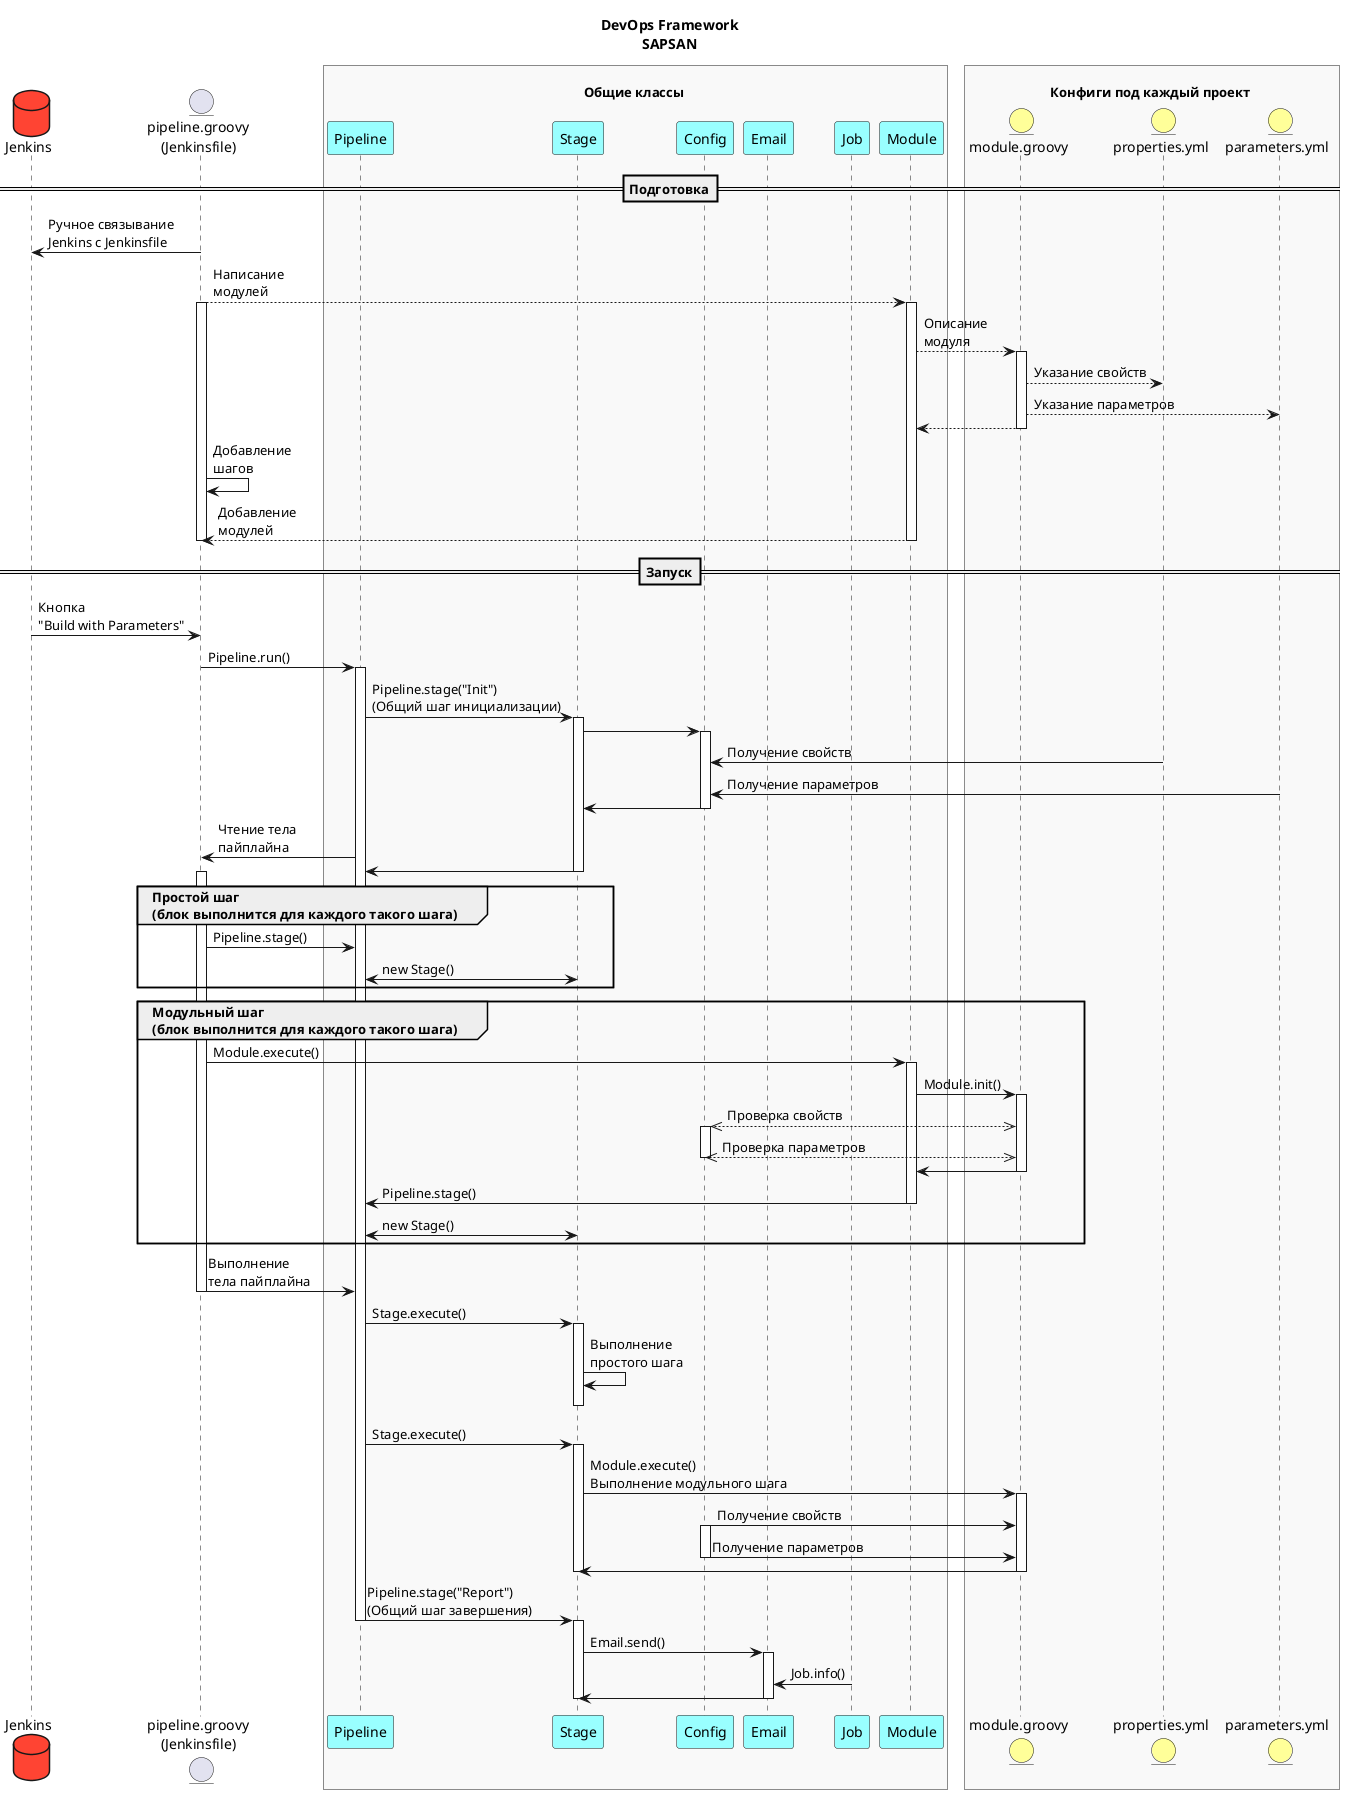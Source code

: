 @startuml
'https://plantuml.com/sequence-diagram
title DevOps Framework\nSAPSAN

database Jenkins #FF4433
entity "pipeline.groovy\n(Jenkinsfile)" as Jenkinsfile
box \nОбщие классы #F9F9F9
participant Pipeline #99FFFF
participant Stage #99FFFF
participant Config #99FFFF
participant Email #99FFFF
participant Job #99FFFF
participant Module #99FFFF
end box
box \nКонфиги под каждый проект #F9F9F9
entity module.groovy as CustomModule #FFFF99
entity properties.yml as Properties #FFFF99
entity parameters.yml as Parameters #FFFF99
end box

==Подготовка==

Jenkins <- Jenkinsfile : Ручное связывание\nJenkins c Jenkinsfile

Jenkinsfile --> Module  : Написание\nмодулей

activate Jenkinsfile
activate Module
Module --> CustomModule : Описание\nмодуля
activate CustomModule
CustomModule --> Properties : Указание свойств
CustomModule --> Parameters : Указание параметров
Module <-- CustomModule
deactivate CustomModule

Jenkinsfile -> Jenkinsfile : Добавление\nшагов

Jenkinsfile <-- Module : Добавление\nмодулей
deactivate Jenkinsfile
deactivate Module

==Запуск==

Jenkins -> Jenkinsfile : Кнопка\n"Build with Parameters"
Jenkinsfile -> Pipeline : Pipeline.run()\t\t
activate Pipeline
Pipeline -> Stage : Pipeline.stage("Init")\n(Общий шаг инициализации)
activate Stage

Stage -> Config
activate Config
Config <- Properties : Получение свойств
Config <- Parameters : Получение параметров
Stage <- Config

deactivate Config
Jenkinsfile <- Pipeline : Чтение тела\nпайплайна
Stage -> Pipeline
deactivate Stage

activate Jenkinsfile
group Простой шаг\n(блок выполнится для каждого такого шага)
Jenkinsfile -> Pipeline : Pipeline.stage()
Pipeline <-> Stage : new Stage()
end

group Модульный шаг\n(блок выполнится для каждого такого шага)
Jenkinsfile -> Module : Module.execute()
activate Module
Module -> CustomModule : Module.init()\t
activate CustomModule
CustomModule <<-->> Config : Проверка свойств
activate Config
CustomModule <<-->> Config : Проверка параметров
deactivate Config
CustomModule -> Module
deactivate CustomModule
Module -> Pipeline : Pipeline.stage()

deactivate Module
Pipeline <-> Stage : new Stage()
end
Jenkinsfile -> Pipeline : Выполнение\nтела пайплайна
deactivate Jenkinsfile

Pipeline -> Stage : Stage.execute()
activate Stage
Stage -> Stage : Выполнение\nпростого шага
Stage -[hidden]> Stage
deactivate Stage
Pipeline -> Stage : Stage.execute()

activate Stage
Stage -> CustomModule : Module.execute()\nВыполнение модульного шага
activate CustomModule
CustomModule <- Config : Получение свойств
activate Config
CustomModule <- Config : Получение параметров
deactivate Config
CustomModule -> Stage
deactivate CustomModule
deactivate Stage

Pipeline -> Stage : Pipeline.stage("Report")\n(Общий шаг завершения)
deactivate Pipeline
activate Stage
Stage -> Email : Email.send()
activate Email
Job -> Email : Job.info()
Email -> Stage
deactivate Email
deactivate Stage



@enduml